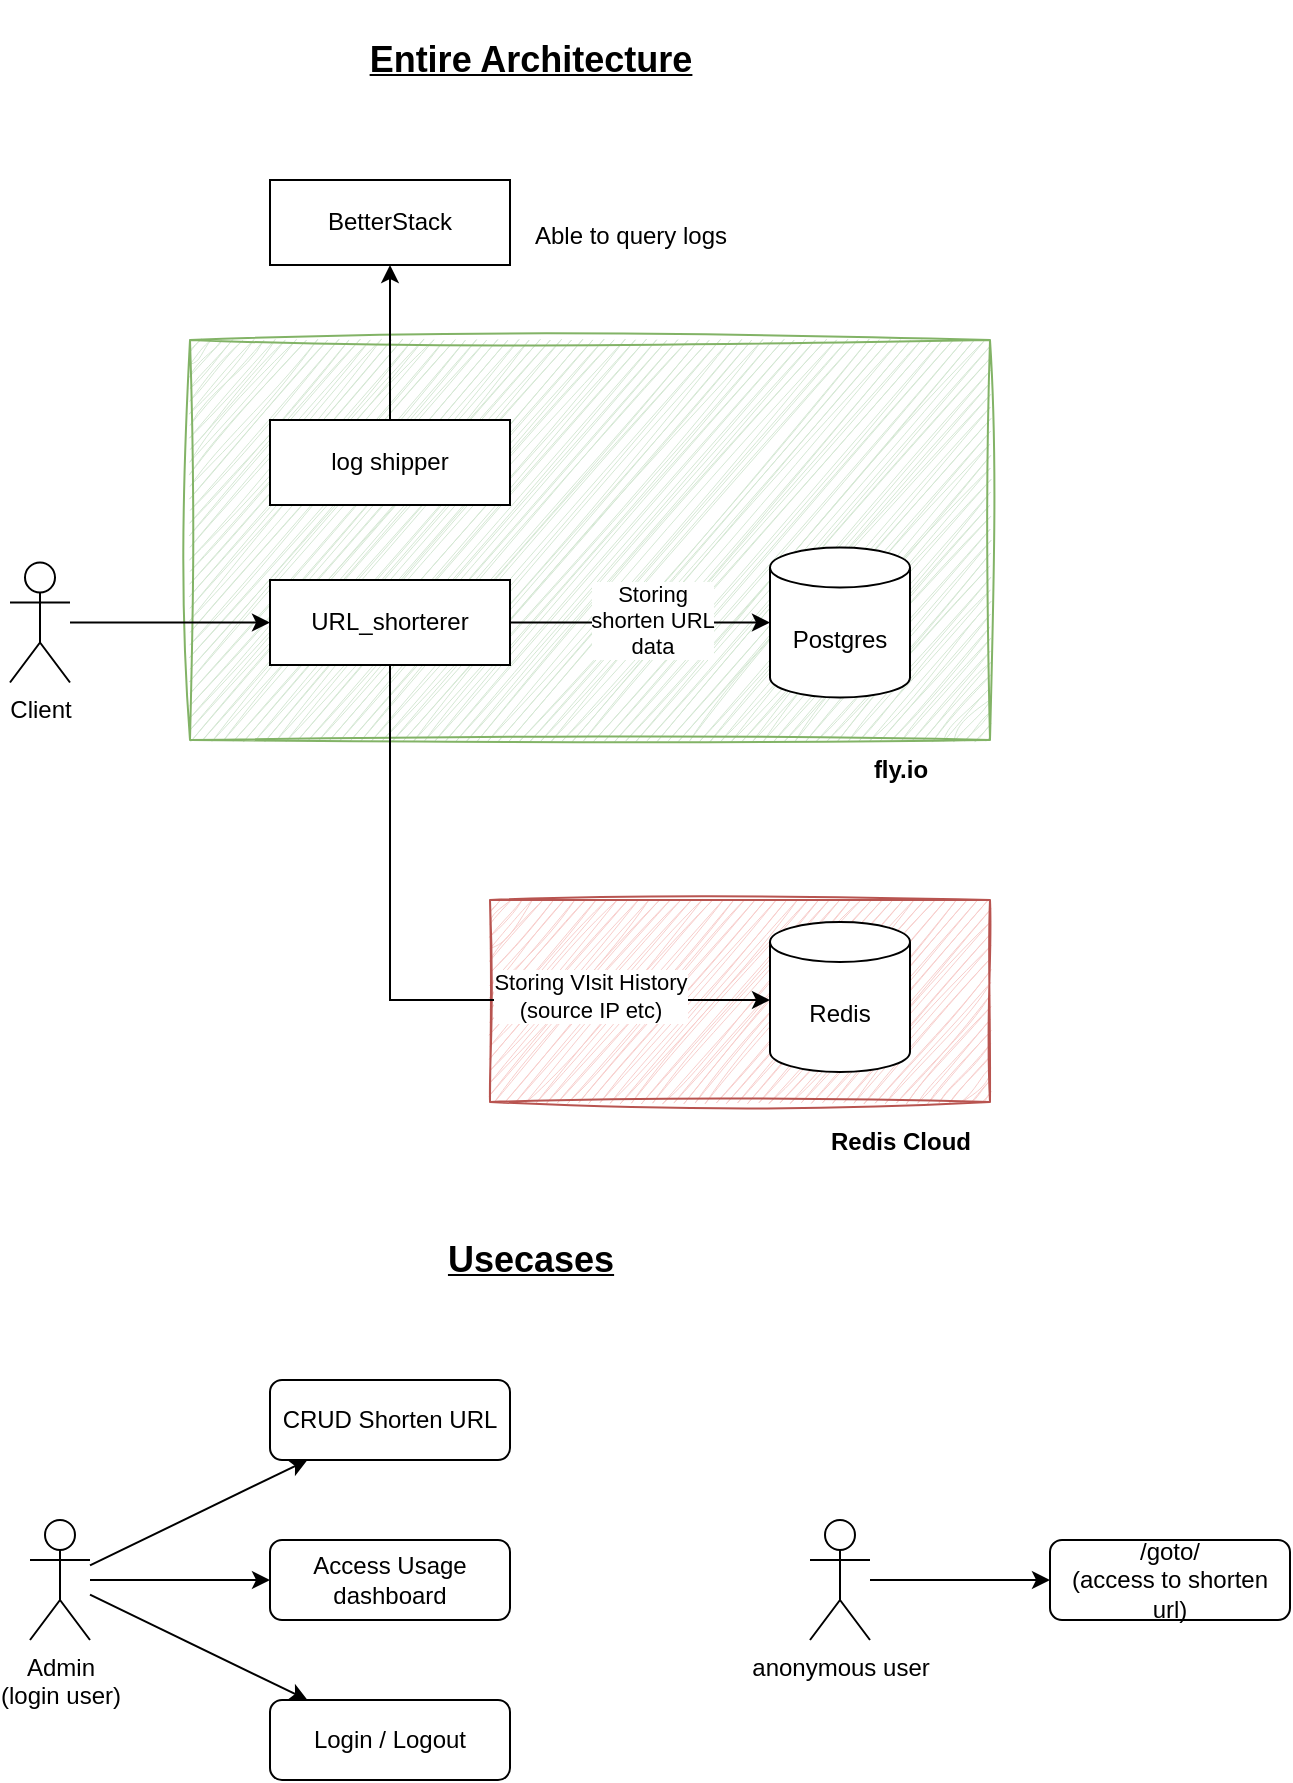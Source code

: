 <mxfile version="23.0.2" type="device" pages="3">
  <diagram name="Entire architecture" id="KbyKn6OCWzHvCcy5NWMX">
    <mxGraphModel dx="1434" dy="907" grid="0" gridSize="10" guides="1" tooltips="1" connect="1" arrows="1" fold="1" page="0" pageScale="1" pageWidth="850" pageHeight="1100" math="0" shadow="0">
      <root>
        <mxCell id="0" />
        <mxCell id="1" parent="0" />
        <mxCell id="zcPtJG-WdmCOXmrFjc5V-12" value="" style="rounded=0;whiteSpace=wrap;html=1;fillColor=#f8cecc;strokeColor=#b85450;sketch=1;curveFitting=1;jiggle=2;" vertex="1" parent="1">
          <mxGeometry x="350" y="480" width="250" height="101" as="geometry" />
        </mxCell>
        <mxCell id="zcPtJG-WdmCOXmrFjc5V-11" value="" style="rounded=0;whiteSpace=wrap;html=1;fillColor=#d5e8d4;strokeColor=#82b366;sketch=1;curveFitting=1;jiggle=2;" vertex="1" parent="1">
          <mxGeometry x="200" y="200" width="400" height="200" as="geometry" />
        </mxCell>
        <mxCell id="zcPtJG-WdmCOXmrFjc5V-8" style="edgeStyle=orthogonalEdgeStyle;rounded=0;orthogonalLoop=1;jettySize=auto;html=1;" edge="1" parent="1" source="zcPtJG-WdmCOXmrFjc5V-1" target="zcPtJG-WdmCOXmrFjc5V-2">
          <mxGeometry relative="1" as="geometry">
            <Array as="points">
              <mxPoint x="300" y="530" />
            </Array>
          </mxGeometry>
        </mxCell>
        <mxCell id="zcPtJG-WdmCOXmrFjc5V-9" value="Storing VIsit History&lt;br&gt;(source IP etc)" style="edgeLabel;html=1;align=center;verticalAlign=middle;resizable=0;points=[];" vertex="1" connectable="0" parent="zcPtJG-WdmCOXmrFjc5V-8">
          <mxGeometry x="0.493" y="2" relative="1" as="geometry">
            <mxPoint as="offset" />
          </mxGeometry>
        </mxCell>
        <mxCell id="zcPtJG-WdmCOXmrFjc5V-1" value="URL_shorterer" style="rounded=0;whiteSpace=wrap;html=1;" vertex="1" parent="1">
          <mxGeometry x="240" y="320" width="120" height="42.5" as="geometry" />
        </mxCell>
        <mxCell id="zcPtJG-WdmCOXmrFjc5V-2" value="Redis" style="shape=cylinder3;whiteSpace=wrap;html=1;boundedLbl=1;backgroundOutline=1;size=10;" vertex="1" parent="1">
          <mxGeometry x="490" y="491" width="70" height="75" as="geometry" />
        </mxCell>
        <mxCell id="zcPtJG-WdmCOXmrFjc5V-4" value="Postgres" style="shape=cylinder3;whiteSpace=wrap;html=1;boundedLbl=1;backgroundOutline=1;size=10;" vertex="1" parent="1">
          <mxGeometry x="490" y="303.75" width="70" height="75" as="geometry" />
        </mxCell>
        <mxCell id="zcPtJG-WdmCOXmrFjc5V-10" style="edgeStyle=orthogonalEdgeStyle;rounded=0;orthogonalLoop=1;jettySize=auto;html=1;" edge="1" parent="1" source="zcPtJG-WdmCOXmrFjc5V-5" target="zcPtJG-WdmCOXmrFjc5V-1">
          <mxGeometry relative="1" as="geometry" />
        </mxCell>
        <mxCell id="zcPtJG-WdmCOXmrFjc5V-5" value="Client" style="shape=umlActor;verticalLabelPosition=bottom;verticalAlign=top;html=1;outlineConnect=0;" vertex="1" parent="1">
          <mxGeometry x="110" y="311.25" width="30" height="60" as="geometry" />
        </mxCell>
        <mxCell id="zcPtJG-WdmCOXmrFjc5V-6" value="" style="endArrow=classic;html=1;rounded=0;" edge="1" parent="1" source="zcPtJG-WdmCOXmrFjc5V-1" target="zcPtJG-WdmCOXmrFjc5V-4">
          <mxGeometry width="50" height="50" relative="1" as="geometry">
            <mxPoint x="370" y="300" as="sourcePoint" />
            <mxPoint x="420" y="250" as="targetPoint" />
          </mxGeometry>
        </mxCell>
        <mxCell id="zcPtJG-WdmCOXmrFjc5V-7" value="Storing&lt;br&gt;shorten URL&lt;br&gt;data" style="edgeLabel;html=1;align=center;verticalAlign=middle;resizable=0;points=[];" vertex="1" connectable="0" parent="zcPtJG-WdmCOXmrFjc5V-6">
          <mxGeometry x="0.133" y="2" relative="1" as="geometry">
            <mxPoint x="-3" as="offset" />
          </mxGeometry>
        </mxCell>
        <mxCell id="zcPtJG-WdmCOXmrFjc5V-13" value="&lt;b&gt;Redis Cloud&lt;/b&gt;" style="text;html=1;align=center;verticalAlign=middle;resizable=0;points=[];autosize=1;strokeColor=none;fillColor=none;" vertex="1" parent="1">
          <mxGeometry x="510" y="586" width="90" height="30" as="geometry" />
        </mxCell>
        <mxCell id="zcPtJG-WdmCOXmrFjc5V-14" value="&lt;b&gt;fly.io&lt;/b&gt;" style="text;html=1;align=center;verticalAlign=middle;resizable=0;points=[];autosize=1;strokeColor=none;fillColor=none;" vertex="1" parent="1">
          <mxGeometry x="530" y="400" width="50" height="30" as="geometry" />
        </mxCell>
        <mxCell id="zcPtJG-WdmCOXmrFjc5V-15" value="log shipper" style="rounded=0;whiteSpace=wrap;html=1;" vertex="1" parent="1">
          <mxGeometry x="240" y="240" width="120" height="42.5" as="geometry" />
        </mxCell>
        <mxCell id="zcPtJG-WdmCOXmrFjc5V-17" value="BetterStack" style="rounded=0;whiteSpace=wrap;html=1;" vertex="1" parent="1">
          <mxGeometry x="240" y="120" width="120" height="42.5" as="geometry" />
        </mxCell>
        <mxCell id="zcPtJG-WdmCOXmrFjc5V-18" value="" style="endArrow=classic;html=1;rounded=0;" edge="1" parent="1" source="zcPtJG-WdmCOXmrFjc5V-15" target="zcPtJG-WdmCOXmrFjc5V-17">
          <mxGeometry width="50" height="50" relative="1" as="geometry">
            <mxPoint x="110" y="230" as="sourcePoint" />
            <mxPoint x="160" y="180" as="targetPoint" />
          </mxGeometry>
        </mxCell>
        <mxCell id="zcPtJG-WdmCOXmrFjc5V-20" value="Able to query logs" style="text;html=1;align=center;verticalAlign=middle;resizable=0;points=[];autosize=1;strokeColor=none;fillColor=none;" vertex="1" parent="1">
          <mxGeometry x="360" y="132.5" width="120" height="30" as="geometry" />
        </mxCell>
        <mxCell id="AUzpxPJHzQuMX-kBmri5-1" value="Admin&lt;br&gt;(login user)" style="shape=umlActor;verticalLabelPosition=bottom;verticalAlign=top;html=1;outlineConnect=0;" vertex="1" parent="1">
          <mxGeometry x="120" y="790" width="30" height="60" as="geometry" />
        </mxCell>
        <mxCell id="AUzpxPJHzQuMX-kBmri5-2" value="&lt;h2&gt;&lt;u&gt;Entire Architecture&lt;/u&gt;&lt;/h2&gt;" style="text;html=1;align=center;verticalAlign=middle;resizable=0;points=[];autosize=1;strokeColor=none;fillColor=none;" vertex="1" parent="1">
          <mxGeometry x="280" y="30" width="180" height="60" as="geometry" />
        </mxCell>
        <mxCell id="AUzpxPJHzQuMX-kBmri5-3" value="&lt;h2&gt;&lt;u&gt;Usecases&lt;/u&gt;&lt;/h2&gt;" style="text;html=1;align=center;verticalAlign=middle;resizable=0;points=[];autosize=1;strokeColor=none;fillColor=none;" vertex="1" parent="1">
          <mxGeometry x="315" y="630" width="110" height="60" as="geometry" />
        </mxCell>
        <mxCell id="AUzpxPJHzQuMX-kBmri5-4" value="CRUD Shorten URL" style="rounded=1;whiteSpace=wrap;html=1;" vertex="1" parent="1">
          <mxGeometry x="240" y="720" width="120" height="40" as="geometry" />
        </mxCell>
        <mxCell id="AUzpxPJHzQuMX-kBmri5-8" value="Access Usage dashboard" style="rounded=1;whiteSpace=wrap;html=1;" vertex="1" parent="1">
          <mxGeometry x="240" y="800" width="120" height="40" as="geometry" />
        </mxCell>
        <mxCell id="AUzpxPJHzQuMX-kBmri5-11" value="Login / Logout" style="rounded=1;whiteSpace=wrap;html=1;" vertex="1" parent="1">
          <mxGeometry x="240" y="880" width="120" height="40" as="geometry" />
        </mxCell>
        <mxCell id="AUzpxPJHzQuMX-kBmri5-13" value="/goto/&lt;br&gt;(access to shorten url)" style="rounded=1;whiteSpace=wrap;html=1;" vertex="1" parent="1">
          <mxGeometry x="630" y="800" width="120" height="40" as="geometry" />
        </mxCell>
        <mxCell id="AUzpxPJHzQuMX-kBmri5-14" value="anonymous user" style="shape=umlActor;verticalLabelPosition=bottom;verticalAlign=top;html=1;outlineConnect=0;" vertex="1" parent="1">
          <mxGeometry x="510" y="790" width="30" height="60" as="geometry" />
        </mxCell>
        <mxCell id="AUzpxPJHzQuMX-kBmri5-15" value="" style="endArrow=classic;html=1;rounded=0;" edge="1" parent="1" source="AUzpxPJHzQuMX-kBmri5-1" target="AUzpxPJHzQuMX-kBmri5-4">
          <mxGeometry width="50" height="50" relative="1" as="geometry">
            <mxPoint x="150" y="770" as="sourcePoint" />
            <mxPoint x="200" y="720" as="targetPoint" />
          </mxGeometry>
        </mxCell>
        <mxCell id="AUzpxPJHzQuMX-kBmri5-16" value="" style="endArrow=classic;html=1;rounded=0;" edge="1" parent="1" source="AUzpxPJHzQuMX-kBmri5-1" target="AUzpxPJHzQuMX-kBmri5-8">
          <mxGeometry width="50" height="50" relative="1" as="geometry">
            <mxPoint x="150" y="770" as="sourcePoint" />
            <mxPoint x="200" y="720" as="targetPoint" />
          </mxGeometry>
        </mxCell>
        <mxCell id="AUzpxPJHzQuMX-kBmri5-17" value="" style="endArrow=classic;html=1;rounded=0;" edge="1" parent="1" source="AUzpxPJHzQuMX-kBmri5-1" target="AUzpxPJHzQuMX-kBmri5-11">
          <mxGeometry width="50" height="50" relative="1" as="geometry">
            <mxPoint x="150" y="770" as="sourcePoint" />
            <mxPoint x="200" y="720" as="targetPoint" />
          </mxGeometry>
        </mxCell>
        <mxCell id="AUzpxPJHzQuMX-kBmri5-18" value="" style="endArrow=classic;html=1;rounded=0;" edge="1" parent="1" source="AUzpxPJHzQuMX-kBmri5-14" target="AUzpxPJHzQuMX-kBmri5-13">
          <mxGeometry width="50" height="50" relative="1" as="geometry">
            <mxPoint x="150" y="770" as="sourcePoint" />
            <mxPoint x="200" y="720" as="targetPoint" />
          </mxGeometry>
        </mxCell>
      </root>
    </mxGraphModel>
  </diagram>
  <diagram name="peak loads" id="fpofp8MKmZK7rE6d-fhQ">
    <mxGraphModel dx="1434" dy="907" grid="0" gridSize="10" guides="1" tooltips="1" connect="1" arrows="1" fold="1" page="0" pageScale="1" pageWidth="850" pageHeight="1100" math="0" shadow="0">
      <root>
        <mxCell id="ZghaTDMbamIm3LaKdbxq-0" />
        <mxCell id="ZghaTDMbamIm3LaKdbxq-1" parent="ZghaTDMbamIm3LaKdbxq-0" />
        <mxCell id="ZghaTDMbamIm3LaKdbxq-4" style="edgeStyle=orthogonalEdgeStyle;rounded=0;orthogonalLoop=1;jettySize=auto;html=1;fillColor=#f8cecc;strokeColor=#b85450;" edge="1" parent="ZghaTDMbamIm3LaKdbxq-1" source="ZghaTDMbamIm3LaKdbxq-6" target="ZghaTDMbamIm3LaKdbxq-7">
          <mxGeometry relative="1" as="geometry">
            <Array as="points">
              <mxPoint x="300" y="530" />
            </Array>
          </mxGeometry>
        </mxCell>
        <mxCell id="ZghaTDMbamIm3LaKdbxq-5" value="Storing VIsit History&lt;br&gt;(source IP etc)" style="edgeLabel;html=1;align=center;verticalAlign=middle;resizable=0;points=[];" vertex="1" connectable="0" parent="ZghaTDMbamIm3LaKdbxq-4">
          <mxGeometry x="0.493" y="2" relative="1" as="geometry">
            <mxPoint as="offset" />
          </mxGeometry>
        </mxCell>
        <mxCell id="ZghaTDMbamIm3LaKdbxq-6" value="URL_shorterer" style="rounded=0;whiteSpace=wrap;html=1;fillColor=#f8cecc;strokeColor=#b85450;" vertex="1" parent="ZghaTDMbamIm3LaKdbxq-1">
          <mxGeometry x="240" y="320" width="120" height="42.5" as="geometry" />
        </mxCell>
        <mxCell id="ZghaTDMbamIm3LaKdbxq-7" value="Redis" style="shape=cylinder3;whiteSpace=wrap;html=1;boundedLbl=1;backgroundOutline=1;size=10;" vertex="1" parent="ZghaTDMbamIm3LaKdbxq-1">
          <mxGeometry x="490" y="491" width="70" height="75" as="geometry" />
        </mxCell>
        <mxCell id="ZghaTDMbamIm3LaKdbxq-8" value="Postgres" style="shape=cylinder3;whiteSpace=wrap;html=1;boundedLbl=1;backgroundOutline=1;size=10;" vertex="1" parent="ZghaTDMbamIm3LaKdbxq-1">
          <mxGeometry x="490" y="303.75" width="70" height="75" as="geometry" />
        </mxCell>
        <mxCell id="ZghaTDMbamIm3LaKdbxq-9" style="edgeStyle=orthogonalEdgeStyle;rounded=0;orthogonalLoop=1;jettySize=auto;html=1;strokeWidth=10;" edge="1" parent="ZghaTDMbamIm3LaKdbxq-1" source="ZghaTDMbamIm3LaKdbxq-10" target="ZghaTDMbamIm3LaKdbxq-6">
          <mxGeometry relative="1" as="geometry" />
        </mxCell>
        <mxCell id="ZghaTDMbamIm3LaKdbxq-10" value="Client" style="shape=umlActor;verticalLabelPosition=bottom;verticalAlign=top;html=1;outlineConnect=0;" vertex="1" parent="ZghaTDMbamIm3LaKdbxq-1">
          <mxGeometry x="110" y="311.25" width="30" height="60" as="geometry" />
        </mxCell>
        <mxCell id="ZghaTDMbamIm3LaKdbxq-11" value="" style="endArrow=classic;html=1;rounded=0;fillColor=#f8cecc;strokeColor=#b85450;" edge="1" parent="ZghaTDMbamIm3LaKdbxq-1" source="ZghaTDMbamIm3LaKdbxq-6" target="ZghaTDMbamIm3LaKdbxq-8">
          <mxGeometry width="50" height="50" relative="1" as="geometry">
            <mxPoint x="370" y="300" as="sourcePoint" />
            <mxPoint x="420" y="250" as="targetPoint" />
          </mxGeometry>
        </mxCell>
        <mxCell id="ZghaTDMbamIm3LaKdbxq-12" value="Storing&lt;br&gt;shorten URL&lt;br&gt;data" style="edgeLabel;html=1;align=center;verticalAlign=middle;resizable=0;points=[];" vertex="1" connectable="0" parent="ZghaTDMbamIm3LaKdbxq-11">
          <mxGeometry x="0.133" y="2" relative="1" as="geometry">
            <mxPoint x="-3" as="offset" />
          </mxGeometry>
        </mxCell>
        <mxCell id="ZghaTDMbamIm3LaKdbxq-15" value="log shipper" style="rounded=0;whiteSpace=wrap;html=1;" vertex="1" parent="ZghaTDMbamIm3LaKdbxq-1">
          <mxGeometry x="240" y="240" width="120" height="42.5" as="geometry" />
        </mxCell>
        <mxCell id="ZghaTDMbamIm3LaKdbxq-16" value="BetterStack" style="rounded=0;whiteSpace=wrap;html=1;" vertex="1" parent="ZghaTDMbamIm3LaKdbxq-1">
          <mxGeometry x="240" y="120" width="120" height="42.5" as="geometry" />
        </mxCell>
        <mxCell id="ZghaTDMbamIm3LaKdbxq-17" value="" style="endArrow=classic;html=1;rounded=0;" edge="1" parent="ZghaTDMbamIm3LaKdbxq-1" source="ZghaTDMbamIm3LaKdbxq-15" target="ZghaTDMbamIm3LaKdbxq-16">
          <mxGeometry width="50" height="50" relative="1" as="geometry">
            <mxPoint x="110" y="230" as="sourcePoint" />
            <mxPoint x="160" y="180" as="targetPoint" />
          </mxGeometry>
        </mxCell>
        <mxCell id="ZghaTDMbamIm3LaKdbxq-18" value="Able to query logs" style="text;html=1;align=center;verticalAlign=middle;resizable=0;points=[];autosize=1;strokeColor=none;fillColor=none;" vertex="1" parent="ZghaTDMbamIm3LaKdbxq-1">
          <mxGeometry x="360" y="132.5" width="120" height="30" as="geometry" />
        </mxCell>
        <mxCell id="OWX4miKiuV2bTbMOkCjw-1" value="&lt;h1&gt;&lt;u&gt;Case 1: Too many CRUD request for admin page&lt;/u&gt;&lt;/h1&gt;" style="text;html=1;align=center;verticalAlign=middle;resizable=0;points=[];autosize=1;strokeColor=none;fillColor=none;" vertex="1" parent="ZghaTDMbamIm3LaKdbxq-1">
          <mxGeometry x="110.5" y="22" width="580" height="70" as="geometry" />
        </mxCell>
        <mxCell id="OWX4miKiuV2bTbMOkCjw-3" style="edgeStyle=orthogonalEdgeStyle;rounded=0;orthogonalLoop=1;jettySize=auto;html=1;strokeWidth=10;" edge="1" parent="ZghaTDMbamIm3LaKdbxq-1">
          <mxGeometry relative="1" as="geometry">
            <mxPoint x="620" y="250" as="sourcePoint" />
            <mxPoint x="720" y="250" as="targetPoint" />
          </mxGeometry>
        </mxCell>
        <mxCell id="OWX4miKiuV2bTbMOkCjw-4" value=": Peak loads" style="text;html=1;align=center;verticalAlign=middle;resizable=0;points=[];autosize=1;strokeColor=none;fillColor=none;" vertex="1" parent="ZghaTDMbamIm3LaKdbxq-1">
          <mxGeometry x="720" y="238" width="90" height="30" as="geometry" />
        </mxCell>
        <mxCell id="OWX4miKiuV2bTbMOkCjw-5" style="edgeStyle=orthogonalEdgeStyle;rounded=0;orthogonalLoop=1;jettySize=auto;html=1;fillColor=#f8cecc;strokeColor=#b85450;" edge="1" parent="ZghaTDMbamIm3LaKdbxq-1">
          <mxGeometry relative="1" as="geometry">
            <mxPoint x="620" y="311.25" as="sourcePoint" />
            <mxPoint x="720" y="311.25" as="targetPoint" />
            <Array as="points">
              <mxPoint x="680" y="311.25" />
            </Array>
          </mxGeometry>
        </mxCell>
        <mxCell id="OWX4miKiuV2bTbMOkCjw-8" value=": Affected places" style="text;html=1;align=center;verticalAlign=middle;resizable=0;points=[];autosize=1;strokeColor=none;fillColor=none;" vertex="1" parent="ZghaTDMbamIm3LaKdbxq-1">
          <mxGeometry x="730" y="290" width="110" height="30" as="geometry" />
        </mxCell>
        <mxCell id="OWX4miKiuV2bTbMOkCjw-9" value="" style="rounded=0;whiteSpace=wrap;html=1;fillColor=none;" vertex="1" parent="ZghaTDMbamIm3LaKdbxq-1">
          <mxGeometry x="600" y="220" width="240" height="110" as="geometry" />
        </mxCell>
      </root>
    </mxGraphModel>
  </diagram>
  <diagram id="AtnpQSQmeuPlHjn6vQnJ" name="Page-3">
    <mxGraphModel dx="1434" dy="907" grid="0" gridSize="10" guides="1" tooltips="1" connect="1" arrows="1" fold="1" page="0" pageScale="1" pageWidth="850" pageHeight="1100" math="0" shadow="0">
      <root>
        <mxCell id="0" />
        <mxCell id="1" parent="0" />
      </root>
    </mxGraphModel>
  </diagram>
</mxfile>
